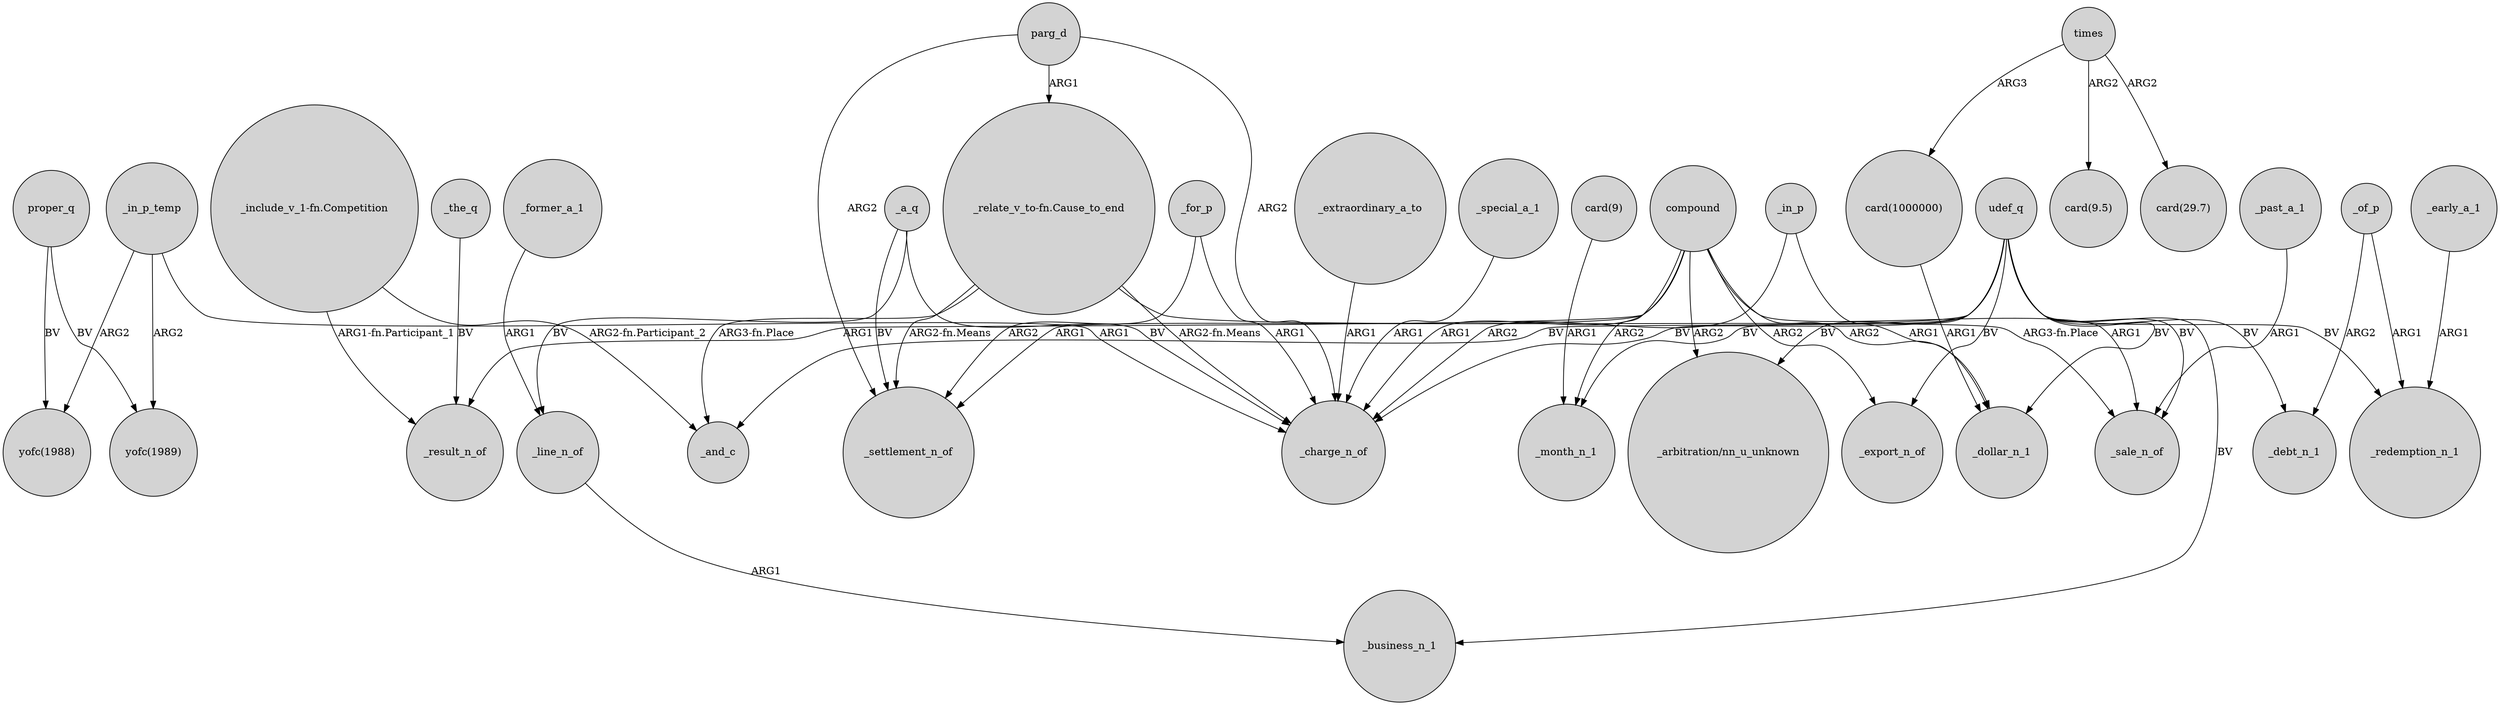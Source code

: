 digraph {
	node [shape=circle style=filled]
	udef_q -> _month_n_1 [label=BV]
	_in_p_temp -> "yofc(1989)" [label=ARG2]
	_of_p -> _redemption_n_1 [label=ARG1]
	_of_p -> _debt_n_1 [label=ARG2]
	_a_q -> _line_n_of [label=BV]
	"_include_v_1-fn.Competition" -> _result_n_of [label="ARG1-fn.Participant_1"]
	_in_p_temp -> _charge_n_of [label=ARG1]
	"_include_v_1-fn.Competition" -> _and_c [label="ARG2-fn.Participant_2"]
	udef_q -> _redemption_n_1 [label=BV]
	parg_d -> _settlement_n_of [label=ARG2]
	times -> "card(1000000)" [label=ARG3]
	udef_q -> _export_n_of [label=BV]
	_for_p -> _charge_n_of [label=ARG1]
	compound -> _dollar_n_1 [label=ARG2]
	_a_q -> _charge_n_of [label=BV]
	udef_q -> _sale_n_of [label=BV]
	compound -> _settlement_n_of [label=ARG1]
	udef_q -> _business_n_1 [label=BV]
	udef_q -> _and_c [label=BV]
	"_relate_v_to-fn.Cause_to_end" -> _sale_n_of [label="ARG3-fn.Place"]
	_a_q -> _settlement_n_of [label=BV]
	compound -> _charge_n_of [label=ARG1]
	_former_a_1 -> _line_n_of [label=ARG1]
	_in_p -> _dollar_n_1 [label=ARG1]
	_extraordinary_a_to -> _charge_n_of [label=ARG1]
	udef_q -> "_arbitration/nn_u_unknown" [label=BV]
	_line_n_of -> _business_n_1 [label=ARG1]
	udef_q -> _debt_n_1 [label=BV]
	parg_d -> "_relate_v_to-fn.Cause_to_end" [label=ARG1]
	_early_a_1 -> _redemption_n_1 [label=ARG1]
	"_relate_v_to-fn.Cause_to_end" -> _and_c [label="ARG3-fn.Place"]
	_in_p_temp -> "yofc(1988)" [label=ARG2]
	_past_a_1 -> _sale_n_of [label=ARG1]
	compound -> "_arbitration/nn_u_unknown" [label=ARG2]
	_the_q -> _result_n_of [label=BV]
	"_relate_v_to-fn.Cause_to_end" -> _settlement_n_of [label="ARG2-fn.Means"]
	udef_q -> _dollar_n_1 [label=BV]
	times -> "card(9.5)" [label=ARG2]
	_special_a_1 -> _charge_n_of [label=ARG1]
	proper_q -> "yofc(1989)" [label=BV]
	"card(1000000)" -> _dollar_n_1 [label=ARG1]
	udef_q -> _charge_n_of [label=BV]
	proper_q -> "yofc(1988)" [label=BV]
	times -> "card(29.7)" [label=ARG2]
	parg_d -> _charge_n_of [label=ARG2]
	compound -> _export_n_of [label=ARG2]
	"card(9)" -> _month_n_1 [label=ARG1]
	compound -> _result_n_of [label=ARG1]
	_for_p -> _settlement_n_of [label=ARG2]
	compound -> _month_n_1 [label=ARG2]
	"_relate_v_to-fn.Cause_to_end" -> _charge_n_of [label="ARG2-fn.Means"]
	compound -> _sale_n_of [label=ARG1]
	_in_p -> _charge_n_of [label=ARG2]
}
